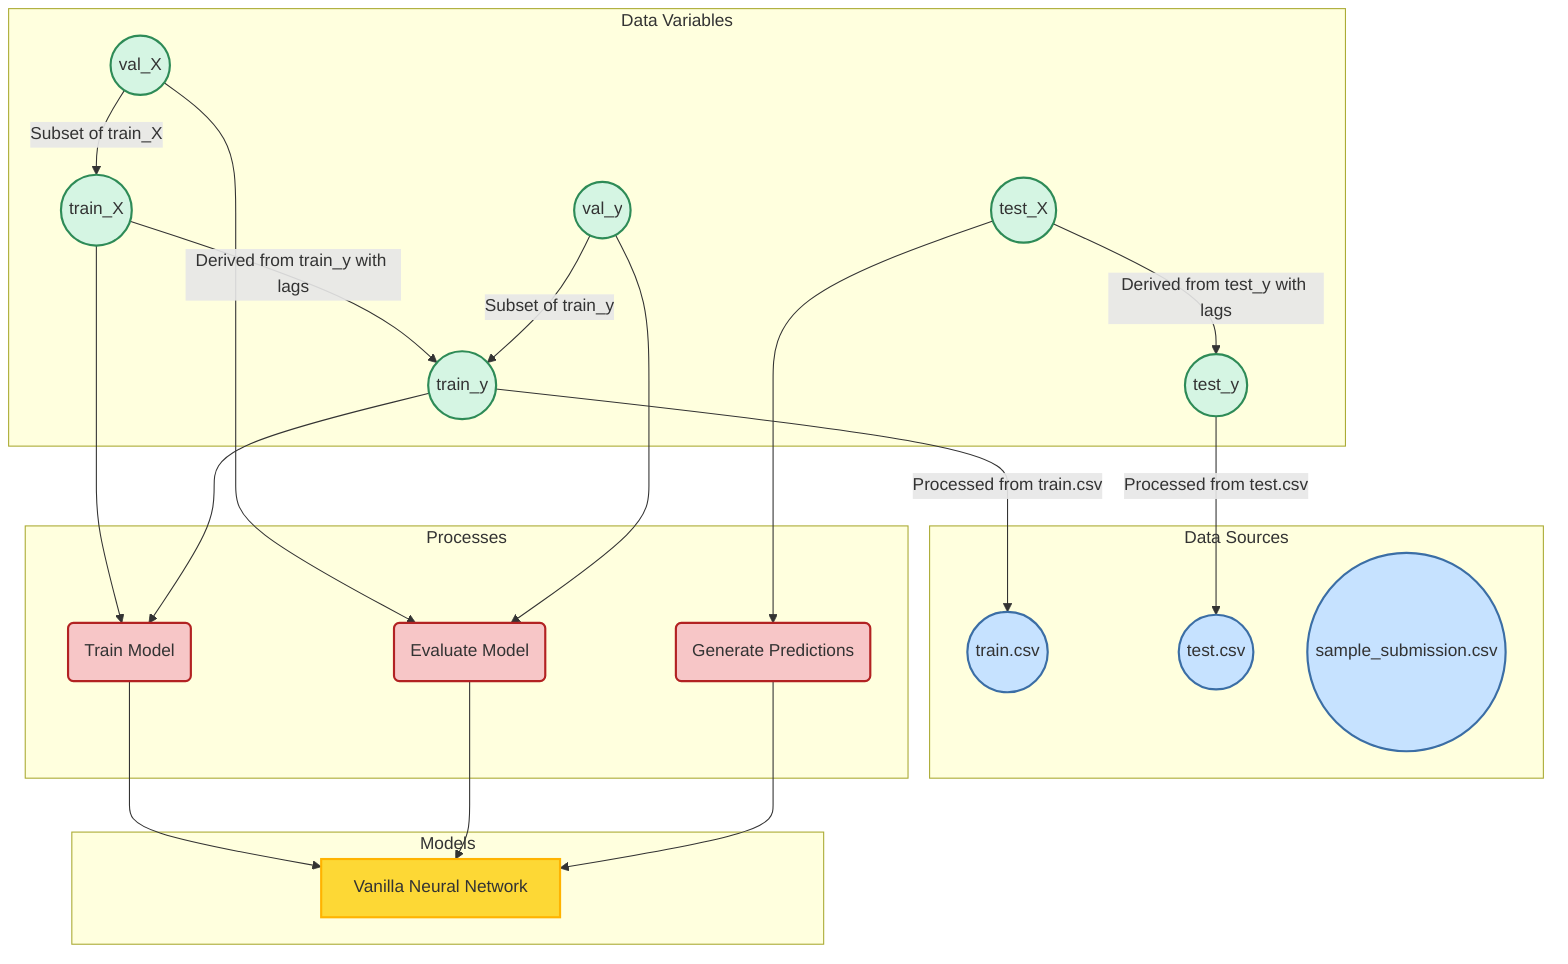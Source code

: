 flowchart TD
  subgraph DataSources[Data Sources]
    train_csv(("train.csv")):::dataset
    test_csv(("test.csv")):::dataset
    sample_submission_csv(("sample_submission.csv")):::dataset
  end

  subgraph DataVariables[Data Variables]
    train_y(("train_y")):::variable --> |"Processed from train.csv"| train_csv
    test_y(("test_y")):::variable --> |"Processed from test.csv"| test_csv
    train_X(("train_X")):::variable --> |"Derived from train_y with lags"| train_y
    test_X(("test_X")):::variable --> |"Derived from test_y with lags"| test_y
    val_X(("val_X")):::variable --> |"Subset of train_X"| train_X
    val_y(("val_y")):::variable --> |"Subset of train_y"| train_y
  end

  subgraph Processes[Processes]
    trainModel("Train Model"):::process
    evaluateModel("Evaluate Model"):::process
    generatePredictions("Generate Predictions"):::process
  end

  subgraph Models
    VanillaNN["Vanilla Neural Network"]:::model
  end

  classDef dataset fill:#f9f,stroke:#333,stroke-width:2px;
  classDef variable fill:#bbf,stroke:#333,stroke-width:2px;
  classDef process fill:#bfb,stroke:#333,stroke-width:2px;
  classDef model fill:#ffb,stroke:#333,stroke-width:2px;

  trainModel --> VanillaNN
  evaluateModel --> VanillaNN
  generatePredictions --> VanillaNN

  train_X --> trainModel
  train_y --> trainModel

  val_X --> evaluateModel
  val_y --> evaluateModel

  test_X --> generatePredictions

  classDef datasets fill:#c6e2ff,stroke:#3b6ea5,stroke-width:2px;
  classDef variables fill:#d5f5e3,stroke:#2e8b57,stroke-width:2px;
  classDef processes fill:#f7c6c7,stroke:#b22222,stroke-width:2px;
  classDef models fill:#fdd835,stroke:#ffb300,stroke-width:2px;

  %% Dataset nodes
  train_csv:::datasets
  test_csv:::datasets
  sample_submission_csv:::datasets

  %% Variable nodes
  train_y:::variables
  test_y:::variables
  train_X:::variables
  test_X:::variables
  val_X:::variables
  val_y:::variables

  %% Process nodes
  trainModel:::processes
  evaluateModel:::processes
  generatePredictions:::processes

  %% Model nodes
  VanillaNN:::models